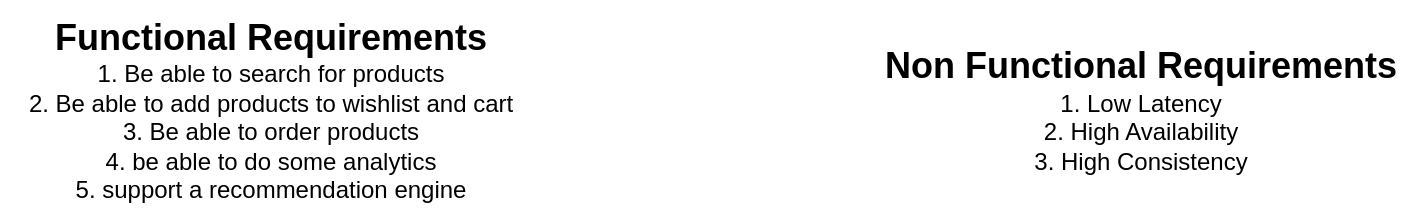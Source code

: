 <mxfile version="20.3.0" type="github" pages="2"><diagram id="llt0bVbNAQpHWc7bA8yP" name="Requirements"><mxGraphModel dx="1278" dy="547" grid="1" gridSize="10" guides="1" tooltips="1" connect="1" arrows="1" fold="1" page="1" pageScale="1" pageWidth="850" pageHeight="1100" math="0" shadow="0"><root><mxCell id="0"/><mxCell id="1" parent="0"/><mxCell id="IrmBDZu7Y2pHnMg5ZJUb-1" value="&lt;b&gt;&lt;font style=&quot;font-size: 18px;&quot;&gt;Functional Requirements&lt;/font&gt;&lt;/b&gt;&lt;br&gt;1. Be able to search for products&lt;br&gt;2. Be able to add products to wishlist and cart&lt;br&gt;3. Be able to order products&lt;br&gt;4. be able to do some analytics&lt;br&gt;5. support a recommendation engine" style="text;html=1;align=center;verticalAlign=middle;resizable=0;points=[];autosize=1;strokeColor=none;fillColor=none;" vertex="1" parent="1"><mxGeometry x="45" y="55" width="270" height="110" as="geometry"/></mxCell><mxCell id="IrmBDZu7Y2pHnMg5ZJUb-2" value="&lt;b&gt;&lt;font style=&quot;font-size: 18px;&quot;&gt;Non Functional Requirements&lt;/font&gt;&lt;/b&gt;&lt;br&gt;1. Low Latency&lt;br&gt;2. High Availability&lt;br&gt;3. High Consistency" style="text;html=1;align=center;verticalAlign=middle;resizable=0;points=[];autosize=1;strokeColor=none;fillColor=none;" vertex="1" parent="1"><mxGeometry x="475" y="70" width="280" height="80" as="geometry"/></mxCell></root></mxGraphModel></diagram><diagram id="JxyQeEhP_o1QthPx11QY" name="Page-1"><mxGraphModel dx="1278" dy="1647" grid="1" gridSize="10" guides="1" tooltips="1" connect="1" arrows="1" fold="1" page="1" pageScale="1" pageWidth="850" pageHeight="1100" math="0" shadow="0"><root><mxCell id="0"/><mxCell id="1" parent="0"/><mxCell id="RjChX1ef30JmtkcSmhfM-1" value="User Home Page" style="whiteSpace=wrap;html=1;aspect=fixed;" vertex="1" parent="1"><mxGeometry x="10" y="80" width="80" height="80" as="geometry"/></mxCell><mxCell id="RjChX1ef30JmtkcSmhfM-2" value="User Search Page" style="whiteSpace=wrap;html=1;aspect=fixed;" vertex="1" parent="1"><mxGeometry x="10" y="350" width="80" height="80" as="geometry"/></mxCell><mxCell id="RjChX1ef30JmtkcSmhfM-3" value="" style="rounded=0;whiteSpace=wrap;html=1;" vertex="1" parent="1"><mxGeometry x="140" y="30" width="30" height="470" as="geometry"/></mxCell><mxCell id="RjChX1ef30JmtkcSmhfM-4" value="" style="endArrow=classic;startArrow=classic;html=1;rounded=0;entryX=1;entryY=0.5;entryDx=0;entryDy=0;exitX=0.04;exitY=0.193;exitDx=0;exitDy=0;exitPerimeter=0;" edge="1" parent="1" source="RjChX1ef30JmtkcSmhfM-3" target="RjChX1ef30JmtkcSmhfM-1"><mxGeometry width="50" height="50" relative="1" as="geometry"><mxPoint x="520" y="240" as="sourcePoint"/><mxPoint x="570" y="190" as="targetPoint"/></mxGeometry></mxCell><mxCell id="RjChX1ef30JmtkcSmhfM-5" value="" style="endArrow=classic;startArrow=classic;html=1;rounded=0;entryX=1;entryY=0.5;entryDx=0;entryDy=0;exitX=0;exitY=0.766;exitDx=0;exitDy=0;exitPerimeter=0;" edge="1" parent="1" source="RjChX1ef30JmtkcSmhfM-3" target="RjChX1ef30JmtkcSmhfM-2"><mxGeometry width="50" height="50" relative="1" as="geometry"><mxPoint x="140" y="340" as="sourcePoint"/><mxPoint x="100" y="130" as="targetPoint"/></mxGeometry></mxCell><mxCell id="RjChX1ef30JmtkcSmhfM-7" value="Search Engine" style="whiteSpace=wrap;html=1;aspect=fixed;" vertex="1" parent="1"><mxGeometry x="255" y="350" width="105" height="105" as="geometry"/></mxCell><mxCell id="RjChX1ef30JmtkcSmhfM-8" value="User Service" style="whiteSpace=wrap;html=1;aspect=fixed;" vertex="1" parent="1"><mxGeometry x="272.5" y="190" width="70" height="70" as="geometry"/></mxCell><mxCell id="RjChX1ef30JmtkcSmhfM-9" value="Recommendation Service" style="whiteSpace=wrap;html=1;aspect=fixed;" vertex="1" parent="1"><mxGeometry x="252.5" y="50" width="110" height="110" as="geometry"/></mxCell><mxCell id="pyHVq2tU1MeROM95-i67-6" value="&lt;font size=&quot;3&quot;&gt;cart service&lt;/font&gt;" style="whiteSpace=wrap;html=1;aspect=fixed;fontSize=18;" vertex="1" parent="1"><mxGeometry x="410" y="250" width="80" height="80" as="geometry"/></mxCell><mxCell id="pyHVq2tU1MeROM95-i67-7" value="&lt;h6&gt;Wishlist Service&lt;/h6&gt;" style="whiteSpace=wrap;html=1;aspect=fixed;fontSize=18;" vertex="1" parent="1"><mxGeometry x="267.5" y="490" width="80" height="80" as="geometry"/></mxCell><mxCell id="pyHVq2tU1MeROM95-i67-8" value="&lt;font size=&quot;3&quot;&gt;Kafka&lt;/font&gt;" style="rounded=0;whiteSpace=wrap;html=1;fontSize=18;" vertex="1" parent="1"><mxGeometry x="920" y="280" width="80" height="320" as="geometry"/></mxCell><mxCell id="pyHVq2tU1MeROM95-i67-9" value="&lt;h6&gt;Wishlist SQL Cluster&lt;/h6&gt;" style="whiteSpace=wrap;html=1;aspect=fixed;fontSize=18;" vertex="1" parent="1"><mxGeometry x="390" y="490" width="80" height="80" as="geometry"/></mxCell><mxCell id="pyHVq2tU1MeROM95-i67-10" value="&lt;h6&gt;Cart SQL Cluster&lt;/h6&gt;" style="whiteSpace=wrap;html=1;aspect=fixed;fontSize=18;" vertex="1" parent="1"><mxGeometry x="540" y="250" width="80" height="80" as="geometry"/></mxCell><mxCell id="pyHVq2tU1MeROM95-i67-11" value="&lt;h6&gt;Elastic Search&lt;/h6&gt;" style="whiteSpace=wrap;html=1;aspect=fixed;fontSize=18;" vertex="1" parent="1"><mxGeometry x="540" y="362.5" width="80" height="80" as="geometry"/></mxCell><mxCell id="pyHVq2tU1MeROM95-i67-12" value="&lt;h6&gt;Search Consumer&lt;/h6&gt;" style="whiteSpace=wrap;html=1;aspect=fixed;fontSize=18;" vertex="1" parent="1"><mxGeometry x="670" y="362.5" width="80" height="80" as="geometry"/></mxCell><mxCell id="pyHVq2tU1MeROM95-i67-13" value="&lt;font style=&quot;font-size: 12px;&quot;&gt;Spark Job&lt;/font&gt;" style="whiteSpace=wrap;html=1;aspect=fixed;fontSize=18;" vertex="1" parent="1"><mxGeometry x="790" y="65" width="80" height="80" as="geometry"/></mxCell><mxCell id="pyHVq2tU1MeROM95-i67-14" value="&lt;font style=&quot;font-size: 12px;&quot;&gt;Hadoop&lt;/font&gt;" style="whiteSpace=wrap;html=1;aspect=fixed;fontSize=18;" vertex="1" parent="1"><mxGeometry x="1000" y="65" width="80" height="80" as="geometry"/></mxCell><mxCell id="pyHVq2tU1MeROM95-i67-15" value="&lt;font style=&quot;font-size: 12px;&quot;&gt;Spark Consumer&lt;/font&gt;" style="whiteSpace=wrap;html=1;aspect=fixed;fontSize=18;" vertex="1" parent="1"><mxGeometry x="920" y="160" width="80" height="80" as="geometry"/></mxCell><mxCell id="pyHVq2tU1MeROM95-i67-16" value="&lt;font style=&quot;font-size: 12px;&quot;&gt;Cassandra&lt;/font&gt;" style="whiteSpace=wrap;html=1;aspect=fixed;fontSize=18;" vertex="1" parent="1"><mxGeometry x="265" y="-97" width="97.5" height="97.5" as="geometry"/></mxCell><mxCell id="pyHVq2tU1MeROM95-i67-18" value="" style="endArrow=classic;startArrow=classic;html=1;rounded=0;fontSize=12;entryX=0;entryY=0.5;entryDx=0;entryDy=0;exitX=0.5;exitY=0;exitDx=0;exitDy=0;" edge="1" parent="1" source="RjChX1ef30JmtkcSmhfM-7" target="pyHVq2tU1MeROM95-i67-6"><mxGeometry width="50" height="50" relative="1" as="geometry"><mxPoint x="380" y="440" as="sourcePoint"/><mxPoint x="430" y="390" as="targetPoint"/></mxGeometry></mxCell><mxCell id="pyHVq2tU1MeROM95-i67-19" value="" style="endArrow=classic;startArrow=classic;html=1;rounded=0;fontSize=12;entryX=0.5;entryY=1;entryDx=0;entryDy=0;exitX=0.5;exitY=0;exitDx=0;exitDy=0;" edge="1" parent="1" source="pyHVq2tU1MeROM95-i67-7" target="RjChX1ef30JmtkcSmhfM-7"><mxGeometry width="50" height="50" relative="1" as="geometry"><mxPoint x="490" y="490" as="sourcePoint"/><mxPoint x="540" y="440" as="targetPoint"/></mxGeometry></mxCell><mxCell id="pyHVq2tU1MeROM95-i67-20" value="" style="endArrow=classic;startArrow=classic;html=1;rounded=0;fontSize=12;entryX=0;entryY=0.5;entryDx=0;entryDy=0;" edge="1" parent="1" source="pyHVq2tU1MeROM95-i67-7" target="pyHVq2tU1MeROM95-i67-9"><mxGeometry width="50" height="50" relative="1" as="geometry"><mxPoint x="340" y="560" as="sourcePoint"/><mxPoint x="390" y="510" as="targetPoint"/></mxGeometry></mxCell><mxCell id="pyHVq2tU1MeROM95-i67-21" value="" style="endArrow=classic;startArrow=classic;html=1;rounded=0;fontSize=12;entryX=0;entryY=0.5;entryDx=0;entryDy=0;exitX=1;exitY=0.5;exitDx=0;exitDy=0;" edge="1" parent="1" source="pyHVq2tU1MeROM95-i67-6" target="pyHVq2tU1MeROM95-i67-10"><mxGeometry width="50" height="50" relative="1" as="geometry"><mxPoint x="490" y="490" as="sourcePoint"/><mxPoint x="540" y="440" as="targetPoint"/></mxGeometry></mxCell><mxCell id="pyHVq2tU1MeROM95-i67-22" value="" style="endArrow=classic;startArrow=classic;html=1;rounded=0;fontSize=12;entryX=0;entryY=0.5;entryDx=0;entryDy=0;exitX=1;exitY=0.5;exitDx=0;exitDy=0;" edge="1" parent="1" source="RjChX1ef30JmtkcSmhfM-7" target="pyHVq2tU1MeROM95-i67-11"><mxGeometry width="50" height="50" relative="1" as="geometry"><mxPoint x="490" y="490" as="sourcePoint"/><mxPoint x="540" y="440" as="targetPoint"/></mxGeometry></mxCell><mxCell id="pyHVq2tU1MeROM95-i67-23" value="" style="endArrow=classic;startArrow=classic;html=1;rounded=0;fontSize=12;entryX=0;entryY=0.25;entryDx=0;entryDy=0;exitX=0.99;exitY=0.086;exitDx=0;exitDy=0;exitPerimeter=0;" edge="1" parent="1" source="RjChX1ef30JmtkcSmhfM-7" target="pyHVq2tU1MeROM95-i67-8"><mxGeometry width="50" height="50" relative="1" as="geometry"><mxPoint x="490" y="420" as="sourcePoint"/><mxPoint x="540" y="370" as="targetPoint"/></mxGeometry></mxCell><mxCell id="pyHVq2tU1MeROM95-i67-24" value="" style="endArrow=classic;startArrow=classic;html=1;rounded=0;fontSize=12;entryX=0.005;entryY=0.032;entryDx=0;entryDy=0;entryPerimeter=0;exitX=0.5;exitY=0;exitDx=0;exitDy=0;" edge="1" parent="1" source="pyHVq2tU1MeROM95-i67-6" target="pyHVq2tU1MeROM95-i67-8"><mxGeometry width="50" height="50" relative="1" as="geometry"><mxPoint x="490" y="420" as="sourcePoint"/><mxPoint x="540" y="370" as="targetPoint"/><Array as="points"><mxPoint x="670" y="220"/></Array></mxGeometry></mxCell><mxCell id="pyHVq2tU1MeROM95-i67-25" value="" style="endArrow=classic;startArrow=classic;html=1;rounded=0;fontSize=12;exitX=0.5;exitY=1;exitDx=0;exitDy=0;" edge="1" parent="1" source="pyHVq2tU1MeROM95-i67-7"><mxGeometry width="50" height="50" relative="1" as="geometry"><mxPoint x="490" y="420" as="sourcePoint"/><mxPoint x="910" y="590" as="targetPoint"/><Array as="points"><mxPoint x="308" y="590"/></Array></mxGeometry></mxCell><mxCell id="pyHVq2tU1MeROM95-i67-26" value="" style="endArrow=classic;startArrow=classic;html=1;rounded=0;fontSize=12;entryX=0.5;entryY=1;entryDx=0;entryDy=0;exitX=0.5;exitY=0;exitDx=0;exitDy=0;" edge="1" parent="1" source="pyHVq2tU1MeROM95-i67-8" target="pyHVq2tU1MeROM95-i67-15"><mxGeometry width="50" height="50" relative="1" as="geometry"><mxPoint x="490" y="320" as="sourcePoint"/><mxPoint x="540" y="270" as="targetPoint"/></mxGeometry></mxCell><mxCell id="pyHVq2tU1MeROM95-i67-27" value="" style="endArrow=classic;startArrow=classic;html=1;rounded=0;fontSize=12;entryX=0;entryY=0.5;entryDx=0;entryDy=0;exitX=1;exitY=0.5;exitDx=0;exitDy=0;" edge="1" parent="1" source="pyHVq2tU1MeROM95-i67-13" target="pyHVq2tU1MeROM95-i67-14"><mxGeometry width="50" height="50" relative="1" as="geometry"><mxPoint x="490" y="320" as="sourcePoint"/><mxPoint x="540" y="270" as="targetPoint"/></mxGeometry></mxCell><mxCell id="pyHVq2tU1MeROM95-i67-29" value="" style="endArrow=classic;startArrow=classic;html=1;rounded=0;fontSize=12;entryX=0.5;entryY=1;entryDx=0;entryDy=0;exitX=0;exitY=0.75;exitDx=0;exitDy=0;" edge="1" parent="1" source="pyHVq2tU1MeROM95-i67-15" target="pyHVq2tU1MeROM95-i67-13"><mxGeometry width="50" height="50" relative="1" as="geometry"><mxPoint x="490" y="320" as="sourcePoint"/><mxPoint x="540" y="270" as="targetPoint"/><Array as="points"><mxPoint x="830" y="220"/></Array></mxGeometry></mxCell><mxCell id="pyHVq2tU1MeROM95-i67-30" value="" style="endArrow=classic;startArrow=classic;html=1;rounded=0;fontSize=12;entryX=0.5;entryY=1;entryDx=0;entryDy=0;exitX=1;exitY=0.75;exitDx=0;exitDy=0;" edge="1" parent="1" source="pyHVq2tU1MeROM95-i67-15" target="pyHVq2tU1MeROM95-i67-14"><mxGeometry width="50" height="50" relative="1" as="geometry"><mxPoint x="490" y="320" as="sourcePoint"/><mxPoint x="540" y="270" as="targetPoint"/><Array as="points"><mxPoint x="1040" y="220"/></Array></mxGeometry></mxCell><mxCell id="pyHVq2tU1MeROM95-i67-31" value="" style="endArrow=classic;startArrow=classic;html=1;rounded=0;fontSize=12;entryX=0.5;entryY=1;entryDx=0;entryDy=0;exitX=0.557;exitY=0;exitDx=0;exitDy=0;exitPerimeter=0;" edge="1" parent="1" source="RjChX1ef30JmtkcSmhfM-9" target="pyHVq2tU1MeROM95-i67-16"><mxGeometry width="50" height="50" relative="1" as="geometry"><mxPoint x="490" y="220" as="sourcePoint"/><mxPoint x="540" y="170" as="targetPoint"/><Array as="points"/></mxGeometry></mxCell><mxCell id="pyHVq2tU1MeROM95-i67-32" value="" style="endArrow=classic;startArrow=classic;html=1;rounded=0;fontSize=12;entryX=0;entryY=0.5;entryDx=0;entryDy=0;" edge="1" parent="1" source="RjChX1ef30JmtkcSmhfM-9" target="pyHVq2tU1MeROM95-i67-13"><mxGeometry width="50" height="50" relative="1" as="geometry"><mxPoint x="530" y="140" as="sourcePoint"/><mxPoint x="580" y="90" as="targetPoint"/></mxGeometry></mxCell><mxCell id="pyHVq2tU1MeROM95-i67-38" value="" style="endArrow=classic;startArrow=classic;html=1;rounded=0;fontSize=12;entryX=0.5;entryY=1;entryDx=0;entryDy=0;exitX=0.5;exitY=0;exitDx=0;exitDy=0;" edge="1" parent="1" source="RjChX1ef30JmtkcSmhfM-8" target="RjChX1ef30JmtkcSmhfM-9"><mxGeometry width="50" height="50" relative="1" as="geometry"><mxPoint x="490" y="320" as="sourcePoint"/><mxPoint x="540" y="270" as="targetPoint"/></mxGeometry></mxCell><mxCell id="pyHVq2tU1MeROM95-i67-39" value="" style="endArrow=classic;startArrow=classic;html=1;rounded=0;fontSize=12;entryX=0.5;entryY=1;entryDx=0;entryDy=0;exitX=0.5;exitY=0;exitDx=0;exitDy=0;" edge="1" parent="1" source="RjChX1ef30JmtkcSmhfM-7" target="RjChX1ef30JmtkcSmhfM-8"><mxGeometry width="50" height="50" relative="1" as="geometry"><mxPoint x="490" y="320" as="sourcePoint"/><mxPoint x="540" y="270" as="targetPoint"/></mxGeometry></mxCell><mxCell id="pyHVq2tU1MeROM95-i67-40" value="" style="endArrow=classic;startArrow=classic;html=1;rounded=0;fontSize=12;entryX=0;entryY=0.5;entryDx=0;entryDy=0;exitX=1;exitY=0.5;exitDx=0;exitDy=0;" edge="1" parent="1" source="pyHVq2tU1MeROM95-i67-11" target="pyHVq2tU1MeROM95-i67-12"><mxGeometry width="50" height="50" relative="1" as="geometry"><mxPoint x="490" y="420" as="sourcePoint"/><mxPoint x="540" y="370" as="targetPoint"/></mxGeometry></mxCell><mxCell id="pyHVq2tU1MeROM95-i67-41" value="" style="endArrow=classic;startArrow=classic;html=1;rounded=0;fontSize=12;entryX=0.015;entryY=0.372;entryDx=0;entryDy=0;entryPerimeter=0;exitX=1;exitY=0.5;exitDx=0;exitDy=0;" edge="1" parent="1" source="pyHVq2tU1MeROM95-i67-12" target="pyHVq2tU1MeROM95-i67-8"><mxGeometry width="50" height="50" relative="1" as="geometry"><mxPoint x="490" y="420" as="sourcePoint"/><mxPoint x="540" y="370" as="targetPoint"/></mxGeometry></mxCell><mxCell id="pyHVq2tU1MeROM95-i67-42" value="" style="endArrow=classic;startArrow=classic;html=1;rounded=0;fontSize=12;entryX=0.973;entryY=0.188;entryDx=0;entryDy=0;entryPerimeter=0;" edge="1" parent="1" target="RjChX1ef30JmtkcSmhfM-3"><mxGeometry width="50" height="50" relative="1" as="geometry"><mxPoint x="260" y="100" as="sourcePoint"/><mxPoint x="540" y="170" as="targetPoint"/></mxGeometry></mxCell><mxCell id="pyHVq2tU1MeROM95-i67-43" value="" style="endArrow=classic;startArrow=classic;html=1;rounded=0;fontSize=12;entryX=1;entryY=0.787;entryDx=0;entryDy=0;entryPerimeter=0;" edge="1" parent="1" source="RjChX1ef30JmtkcSmhfM-7" target="RjChX1ef30JmtkcSmhfM-3"><mxGeometry width="50" height="50" relative="1" as="geometry"><mxPoint x="490" y="320" as="sourcePoint"/><mxPoint x="540" y="270" as="targetPoint"/></mxGeometry></mxCell><mxCell id="pyHVq2tU1MeROM95-i67-44" value="Item Service" style="whiteSpace=wrap;html=1;aspect=fixed;fontSize=12;" vertex="1" parent="1"><mxGeometry x="490" y="120" width="80" height="80" as="geometry"/></mxCell><mxCell id="pyHVq2tU1MeROM95-i67-45" value="Mongo DB" style="whiteSpace=wrap;html=1;aspect=fixed;fontSize=12;" vertex="1" parent="1"><mxGeometry x="490" y="1" width="80" height="80" as="geometry"/></mxCell><mxCell id="pyHVq2tU1MeROM95-i67-46" value="" style="endArrow=classic;startArrow=classic;html=1;rounded=0;fontSize=12;entryX=0.5;entryY=1;entryDx=0;entryDy=0;exitX=0.5;exitY=0;exitDx=0;exitDy=0;" edge="1" parent="1" source="pyHVq2tU1MeROM95-i67-44" target="pyHVq2tU1MeROM95-i67-45"><mxGeometry width="50" height="50" relative="1" as="geometry"><mxPoint x="500" y="130" as="sourcePoint"/><mxPoint x="550" y="80" as="targetPoint"/></mxGeometry></mxCell><mxCell id="pyHVq2tU1MeROM95-i67-47" value="" style="endArrow=classic;html=1;rounded=0;fontSize=12;entryX=0.25;entryY=1;entryDx=0;entryDy=0;" edge="1" parent="1" target="pyHVq2tU1MeROM95-i67-44"><mxGeometry width="50" height="50" relative="1" as="geometry"><mxPoint x="510" y="230" as="sourcePoint"/><mxPoint x="540" y="200" as="targetPoint"/></mxGeometry></mxCell><mxCell id="pyHVq2tU1MeROM95-i67-48" value="" style="endArrow=classic;html=1;rounded=0;fontSize=12;entryX=0.5;entryY=1;entryDx=0;entryDy=0;" edge="1" parent="1" target="pyHVq2tU1MeROM95-i67-44"><mxGeometry width="50" height="50" relative="1" as="geometry"><mxPoint x="530" y="230" as="sourcePoint"/><mxPoint x="520" y="210" as="targetPoint"/></mxGeometry></mxCell><mxCell id="pyHVq2tU1MeROM95-i67-50" value="" style="endArrow=classic;html=1;rounded=0;fontSize=12;entryX=0.75;entryY=1;entryDx=0;entryDy=0;" edge="1" parent="1" target="pyHVq2tU1MeROM95-i67-44"><mxGeometry width="50" height="50" relative="1" as="geometry"><mxPoint x="550" y="230" as="sourcePoint"/><mxPoint x="530" y="220" as="targetPoint"/></mxGeometry></mxCell><mxCell id="pyHVq2tU1MeROM95-i67-51" value="Serviceability + TAT service" style="whiteSpace=wrap;html=1;aspect=fixed;fontSize=12;" vertex="1" parent="1"><mxGeometry x="370" y="160" width="80" height="80" as="geometry"/></mxCell><mxCell id="pyHVq2tU1MeROM95-i67-52" value="" style="endArrow=classic;startArrow=classic;html=1;rounded=0;fontSize=12;entryX=0.25;entryY=1;entryDx=0;entryDy=0;" edge="1" parent="1" target="pyHVq2tU1MeROM95-i67-51"><mxGeometry width="50" height="50" relative="1" as="geometry"><mxPoint x="310" y="350" as="sourcePoint"/><mxPoint x="390" y="270" as="targetPoint"/></mxGeometry></mxCell><mxCell id="pyHVq2tU1MeROM95-i67-53" value="Warehousing Service" style="whiteSpace=wrap;html=1;aspect=fixed;fontSize=12;" vertex="1" parent="1"><mxGeometry x="1070" y="290" width="80" height="80" as="geometry"/></mxCell><mxCell id="pyHVq2tU1MeROM95-i67-54" value="Inbound Service" style="whiteSpace=wrap;html=1;aspect=fixed;fontSize=12;" vertex="1" parent="1"><mxGeometry x="1070" y="400" width="80" height="80" as="geometry"/></mxCell><mxCell id="pyHVq2tU1MeROM95-i67-55" value="Logistic Service" style="whiteSpace=wrap;html=1;aspect=fixed;fontSize=12;" vertex="1" parent="1"><mxGeometry x="1070" y="530" width="80" height="80" as="geometry"/></mxCell><mxCell id="pyHVq2tU1MeROM95-i67-56" value="" style="endArrow=classic;startArrow=classic;html=1;rounded=0;fontSize=12;entryX=0;entryY=0.5;entryDx=0;entryDy=0;" edge="1" parent="1" source="pyHVq2tU1MeROM95-i67-8" target="pyHVq2tU1MeROM95-i67-54"><mxGeometry width="50" height="50" relative="1" as="geometry"><mxPoint x="490" y="390" as="sourcePoint"/><mxPoint x="540" y="340" as="targetPoint"/></mxGeometry></mxCell><mxCell id="pyHVq2tU1MeROM95-i67-57" value="" style="endArrow=classic;startArrow=classic;html=1;rounded=0;fontSize=12;exitX=1.075;exitY=0.172;exitDx=0;exitDy=0;exitPerimeter=0;" edge="1" parent="1" source="pyHVq2tU1MeROM95-i67-8" target="pyHVq2tU1MeROM95-i67-53"><mxGeometry width="50" height="50" relative="1" as="geometry"><mxPoint x="1010" y="450" as="sourcePoint"/><mxPoint x="1080" y="450" as="targetPoint"/></mxGeometry></mxCell><mxCell id="pyHVq2tU1MeROM95-i67-58" value="" style="endArrow=classic;startArrow=classic;html=1;rounded=0;fontSize=12;entryX=0;entryY=0.5;entryDx=0;entryDy=0;exitX=1.045;exitY=0.902;exitDx=0;exitDy=0;exitPerimeter=0;" edge="1" parent="1" source="pyHVq2tU1MeROM95-i67-8" target="pyHVq2tU1MeROM95-i67-55"><mxGeometry width="50" height="50" relative="1" as="geometry"><mxPoint x="1020" y="460" as="sourcePoint"/><mxPoint x="1090" y="460" as="targetPoint"/></mxGeometry></mxCell></root></mxGraphModel></diagram></mxfile>